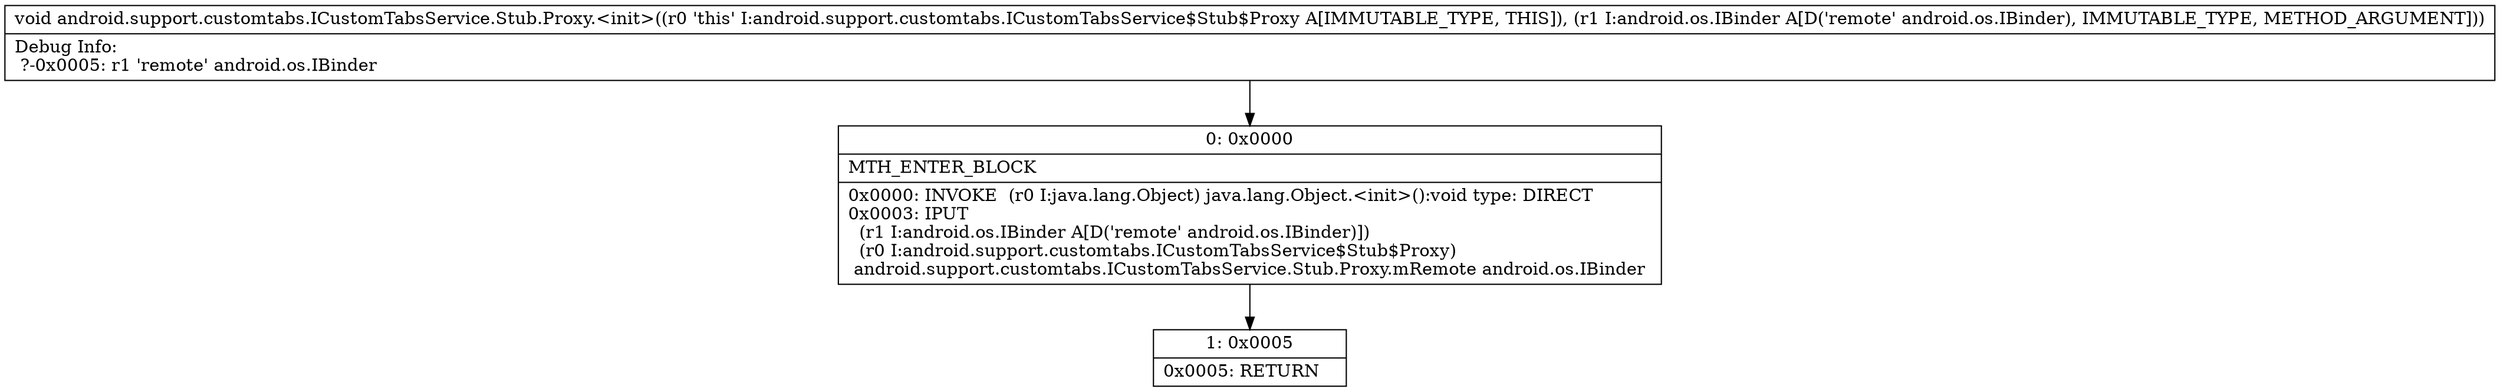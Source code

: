 digraph "CFG forandroid.support.customtabs.ICustomTabsService.Stub.Proxy.\<init\>(Landroid\/os\/IBinder;)V" {
Node_0 [shape=record,label="{0\:\ 0x0000|MTH_ENTER_BLOCK\l|0x0000: INVOKE  (r0 I:java.lang.Object) java.lang.Object.\<init\>():void type: DIRECT \l0x0003: IPUT  \l  (r1 I:android.os.IBinder A[D('remote' android.os.IBinder)])\l  (r0 I:android.support.customtabs.ICustomTabsService$Stub$Proxy)\l android.support.customtabs.ICustomTabsService.Stub.Proxy.mRemote android.os.IBinder \l}"];
Node_1 [shape=record,label="{1\:\ 0x0005|0x0005: RETURN   \l}"];
MethodNode[shape=record,label="{void android.support.customtabs.ICustomTabsService.Stub.Proxy.\<init\>((r0 'this' I:android.support.customtabs.ICustomTabsService$Stub$Proxy A[IMMUTABLE_TYPE, THIS]), (r1 I:android.os.IBinder A[D('remote' android.os.IBinder), IMMUTABLE_TYPE, METHOD_ARGUMENT]))  | Debug Info:\l  ?\-0x0005: r1 'remote' android.os.IBinder\l}"];
MethodNode -> Node_0;
Node_0 -> Node_1;
}

